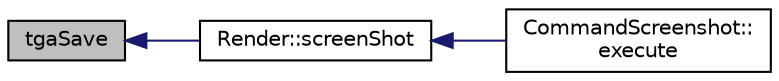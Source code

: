 digraph "tgaSave"
{
 // INTERACTIVE_SVG=YES
  edge [fontname="Helvetica",fontsize="10",labelfontname="Helvetica",labelfontsize="10"];
  node [fontname="Helvetica",fontsize="10",shape=record];
  rankdir="LR";
  Node1 [label="tgaSave",height=0.2,width=0.4,color="black", fillcolor="grey75", style="filled" fontcolor="black"];
  Node1 -> Node2 [dir="back",color="midnightblue",fontsize="10",style="solid",fontname="Helvetica"];
  Node2 [label="Render::screenShot",height=0.2,width=0.4,color="black", fillcolor="white", style="filled",URL="$class_render.html#a9f39e9af83d85d4c17ba0ee828f1e9de",tooltip="Makes a screenshot, writes to disk. "];
  Node2 -> Node3 [dir="back",color="midnightblue",fontsize="10",style="solid",fontname="Helvetica"];
  Node3 [label="CommandScreenshot::\lexecute",height=0.2,width=0.4,color="black", fillcolor="white", style="filled",URL="$class_command_screenshot.html#aea047cbfc0c1bdfc8d72d1633070bbdf"];
}
